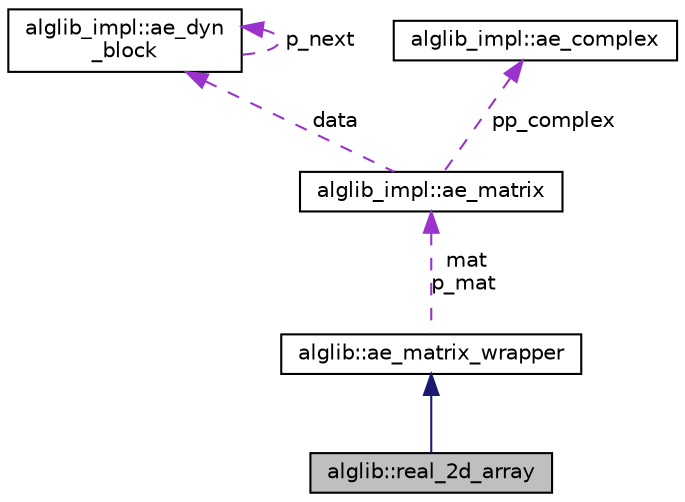 digraph "alglib::real_2d_array"
{
  edge [fontname="Helvetica",fontsize="10",labelfontname="Helvetica",labelfontsize="10"];
  node [fontname="Helvetica",fontsize="10",shape=record];
  Node2 [label="alglib::real_2d_array",height=0.2,width=0.4,color="black", fillcolor="grey75", style="filled", fontcolor="black"];
  Node3 -> Node2 [dir="back",color="midnightblue",fontsize="10",style="solid",fontname="Helvetica"];
  Node3 [label="alglib::ae_matrix_wrapper",height=0.2,width=0.4,color="black", fillcolor="white", style="filled",URL="$classalglib_1_1ae__matrix__wrapper.html"];
  Node4 -> Node3 [dir="back",color="darkorchid3",fontsize="10",style="dashed",label=" mat\np_mat" ,fontname="Helvetica"];
  Node4 [label="alglib_impl::ae_matrix",height=0.2,width=0.4,color="black", fillcolor="white", style="filled",URL="$structalglib__impl_1_1ae__matrix.html"];
  Node5 -> Node4 [dir="back",color="darkorchid3",fontsize="10",style="dashed",label=" data" ,fontname="Helvetica"];
  Node5 [label="alglib_impl::ae_dyn\l_block",height=0.2,width=0.4,color="black", fillcolor="white", style="filled",URL="$structalglib__impl_1_1ae__dyn__block.html"];
  Node5 -> Node5 [dir="back",color="darkorchid3",fontsize="10",style="dashed",label=" p_next" ,fontname="Helvetica"];
  Node6 -> Node4 [dir="back",color="darkorchid3",fontsize="10",style="dashed",label=" pp_complex" ,fontname="Helvetica"];
  Node6 [label="alglib_impl::ae_complex",height=0.2,width=0.4,color="black", fillcolor="white", style="filled",URL="$structalglib__impl_1_1ae__complex.html"];
}
